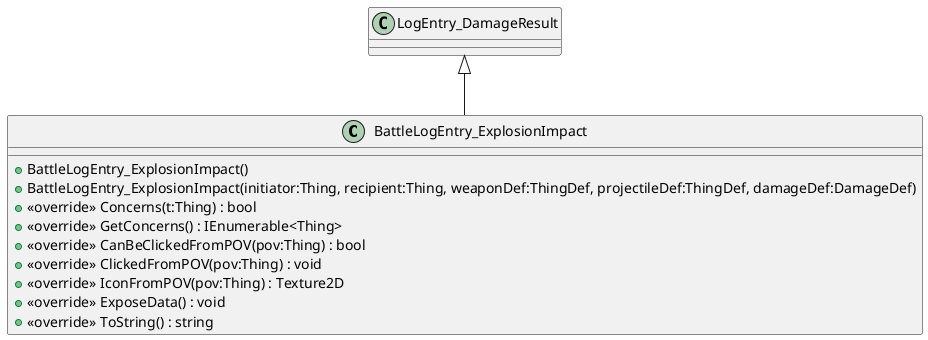 @startuml
class BattleLogEntry_ExplosionImpact {
    + BattleLogEntry_ExplosionImpact()
    + BattleLogEntry_ExplosionImpact(initiator:Thing, recipient:Thing, weaponDef:ThingDef, projectileDef:ThingDef, damageDef:DamageDef)
    + <<override>> Concerns(t:Thing) : bool
    + <<override>> GetConcerns() : IEnumerable<Thing>
    + <<override>> CanBeClickedFromPOV(pov:Thing) : bool
    + <<override>> ClickedFromPOV(pov:Thing) : void
    + <<override>> IconFromPOV(pov:Thing) : Texture2D
    + <<override>> ExposeData() : void
    + <<override>> ToString() : string
}
LogEntry_DamageResult <|-- BattleLogEntry_ExplosionImpact
@enduml
